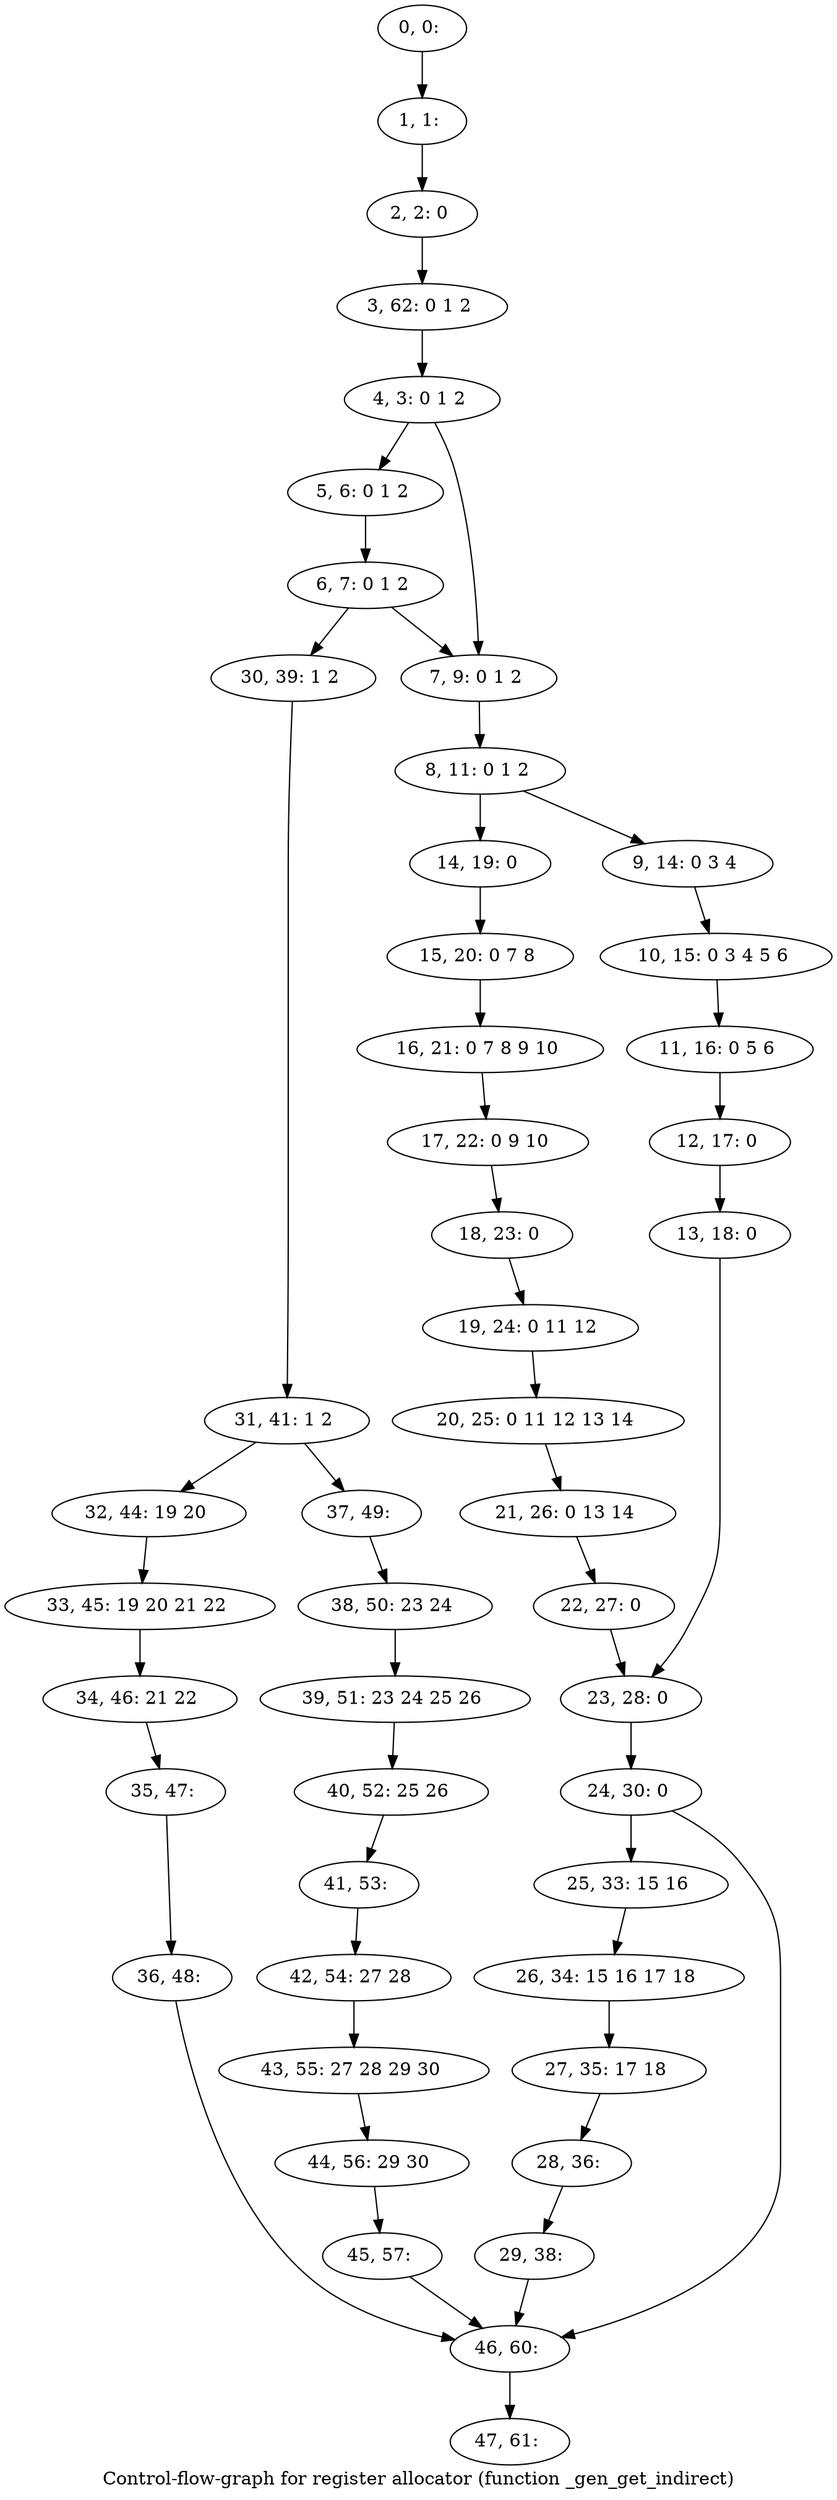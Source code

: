 digraph G {
graph [label="Control-flow-graph for register allocator (function _gen_get_indirect)"]
0[label="0, 0: "];
1[label="1, 1: "];
2[label="2, 2: 0 "];
3[label="3, 62: 0 1 2 "];
4[label="4, 3: 0 1 2 "];
5[label="5, 6: 0 1 2 "];
6[label="6, 7: 0 1 2 "];
7[label="7, 9: 0 1 2 "];
8[label="8, 11: 0 1 2 "];
9[label="9, 14: 0 3 4 "];
10[label="10, 15: 0 3 4 5 6 "];
11[label="11, 16: 0 5 6 "];
12[label="12, 17: 0 "];
13[label="13, 18: 0 "];
14[label="14, 19: 0 "];
15[label="15, 20: 0 7 8 "];
16[label="16, 21: 0 7 8 9 10 "];
17[label="17, 22: 0 9 10 "];
18[label="18, 23: 0 "];
19[label="19, 24: 0 11 12 "];
20[label="20, 25: 0 11 12 13 14 "];
21[label="21, 26: 0 13 14 "];
22[label="22, 27: 0 "];
23[label="23, 28: 0 "];
24[label="24, 30: 0 "];
25[label="25, 33: 15 16 "];
26[label="26, 34: 15 16 17 18 "];
27[label="27, 35: 17 18 "];
28[label="28, 36: "];
29[label="29, 38: "];
30[label="30, 39: 1 2 "];
31[label="31, 41: 1 2 "];
32[label="32, 44: 19 20 "];
33[label="33, 45: 19 20 21 22 "];
34[label="34, 46: 21 22 "];
35[label="35, 47: "];
36[label="36, 48: "];
37[label="37, 49: "];
38[label="38, 50: 23 24 "];
39[label="39, 51: 23 24 25 26 "];
40[label="40, 52: 25 26 "];
41[label="41, 53: "];
42[label="42, 54: 27 28 "];
43[label="43, 55: 27 28 29 30 "];
44[label="44, 56: 29 30 "];
45[label="45, 57: "];
46[label="46, 60: "];
47[label="47, 61: "];
0->1 ;
1->2 ;
2->3 ;
3->4 ;
4->5 ;
4->7 ;
5->6 ;
6->7 ;
6->30 ;
7->8 ;
8->9 ;
8->14 ;
9->10 ;
10->11 ;
11->12 ;
12->13 ;
13->23 ;
14->15 ;
15->16 ;
16->17 ;
17->18 ;
18->19 ;
19->20 ;
20->21 ;
21->22 ;
22->23 ;
23->24 ;
24->25 ;
24->46 ;
25->26 ;
26->27 ;
27->28 ;
28->29 ;
29->46 ;
30->31 ;
31->32 ;
31->37 ;
32->33 ;
33->34 ;
34->35 ;
35->36 ;
36->46 ;
37->38 ;
38->39 ;
39->40 ;
40->41 ;
41->42 ;
42->43 ;
43->44 ;
44->45 ;
45->46 ;
46->47 ;
}
